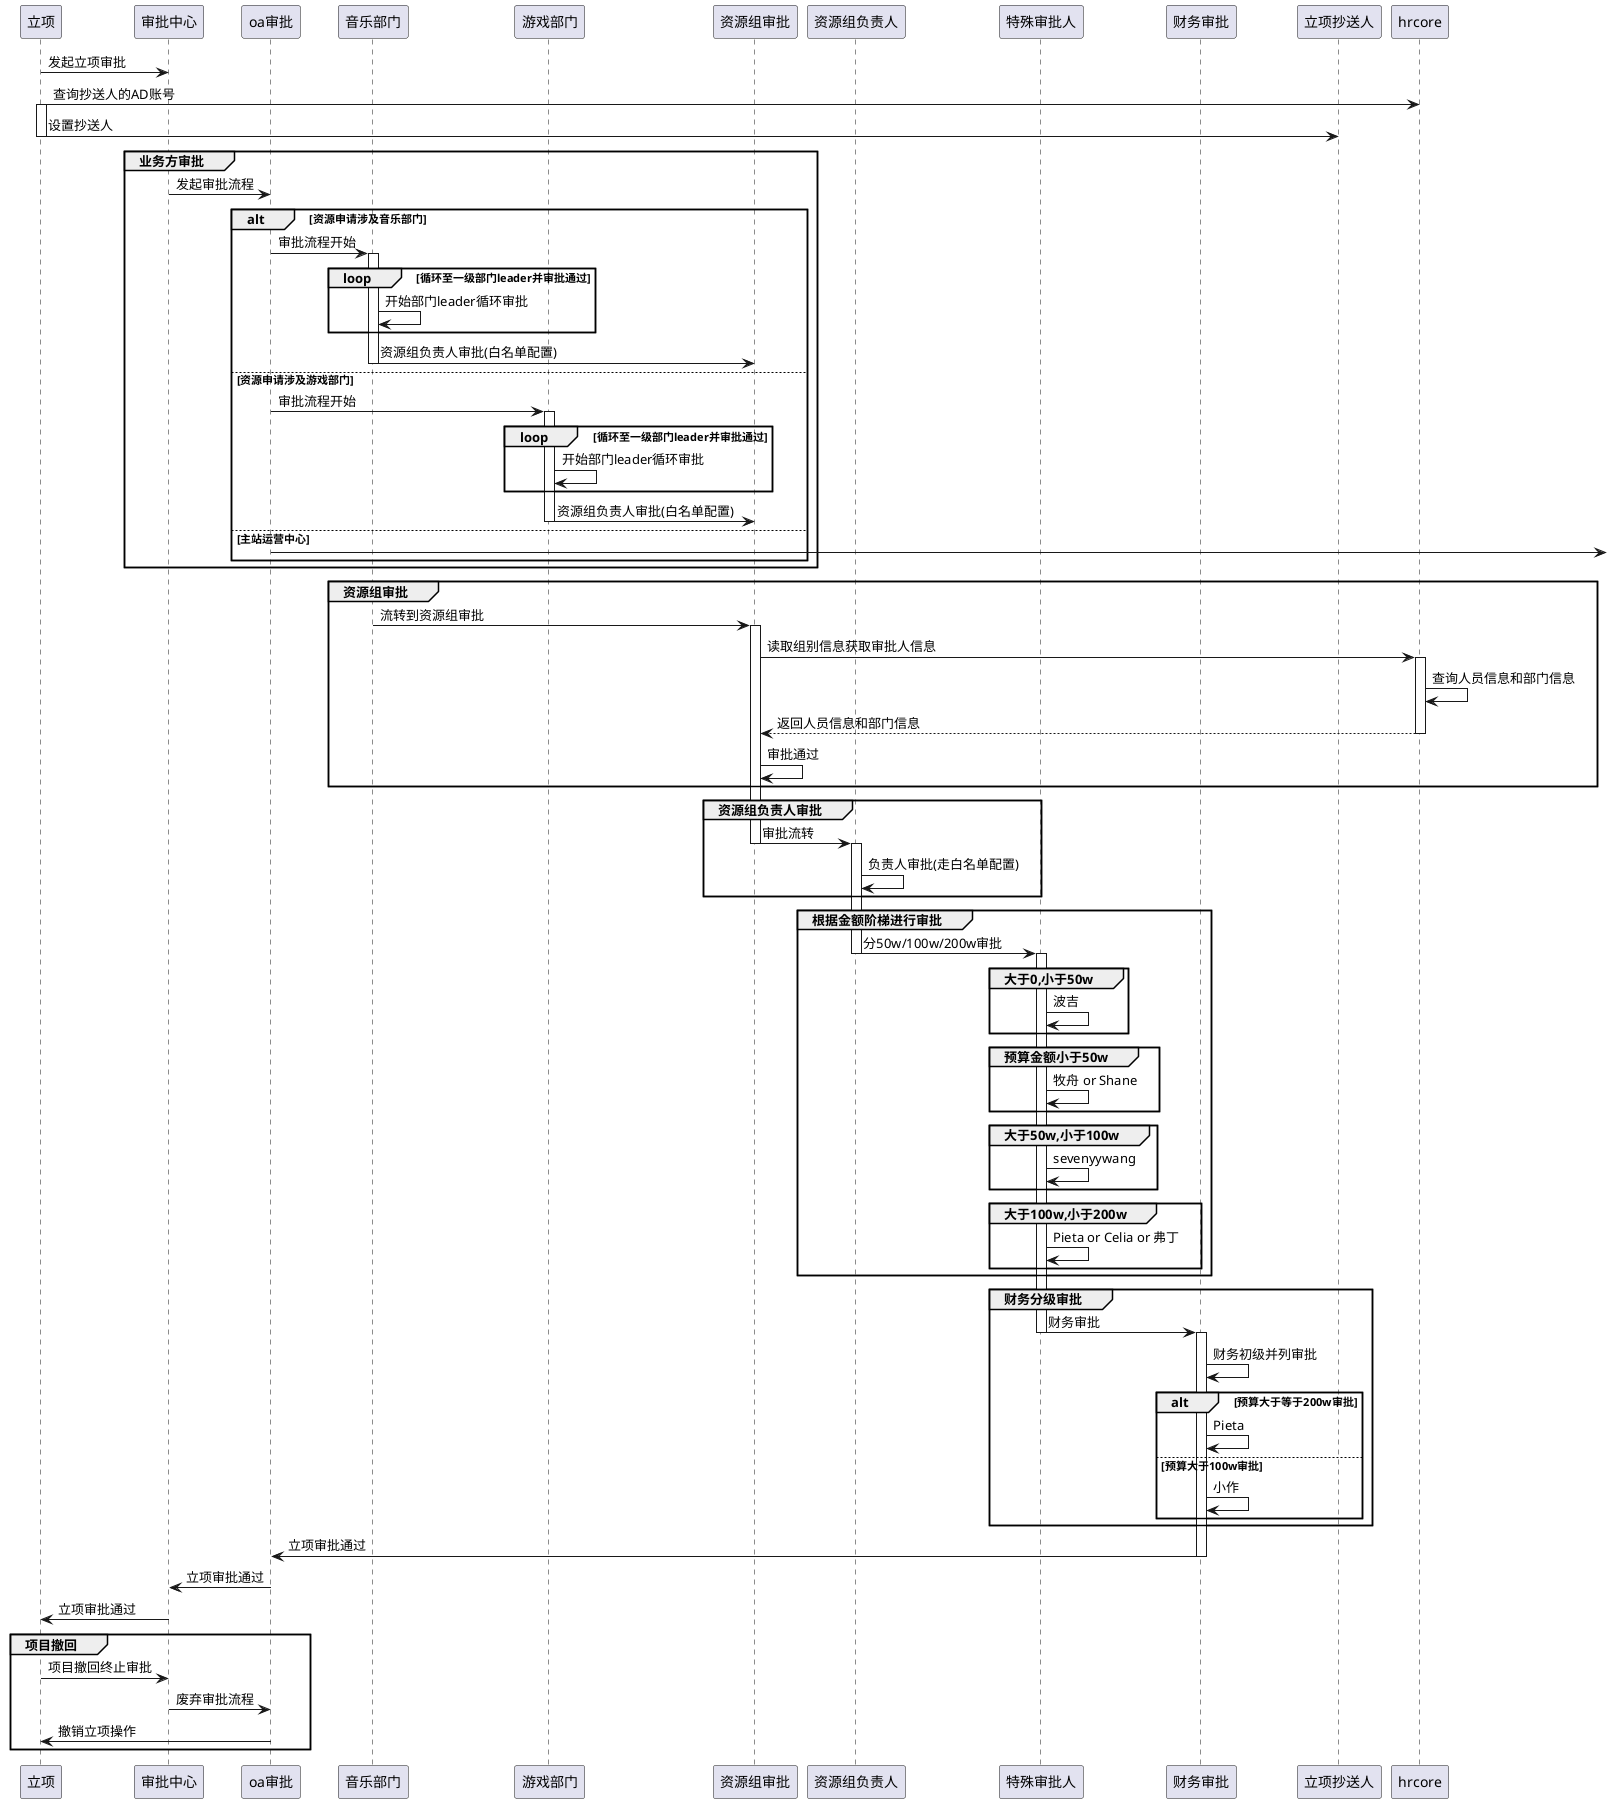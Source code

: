 @startuml
participant 立项
participant 审批中心
participant oa审批
participant 音乐部门
participant 游戏部门
participant 资源组审批
participant 资源组负责人
participant 特殊审批人
participant 财务审批
participant 立项抄送人
participant hrcore

立项 -> 审批中心 : 发起立项审批
立项 -> hrcore : 查询抄送人的AD账号
activate 立项
立项 -> 立项抄送人 : 设置抄送人
deactivate 立项

group 业务方审批

审批中心 -> oa审批 : 发起审批流程

    alt 资源申请涉及音乐部门

        oa审批 -> 音乐部门 : 审批流程开始
        activate 音乐部门
            loop 循环至一级部门leader并审批通过
                音乐部门 -> 音乐部门 : 开始部门leader循环审批
            end
        activate 音乐部门
        音乐部门 -> 资源组审批 : 资源组负责人审批(白名单配置)
        deactivate 音乐部门
    else 资源申请涉及游戏部门

        oa审批 -> 游戏部门 : 审批流程开始
        activate 游戏部门
            loop 循环至一级部门leader并审批通过
                游戏部门 -> 游戏部门 : 开始部门leader循环审批
            end
        activate 游戏部门
        游戏部门 -> 资源组审批 : 资源组负责人审批(白名单配置)
        deactivate 游戏部门

    else 主站运营中心
        oa审批 ->
    end
end

group 资源组审批

    音乐部门 -> 资源组审批 : 流转到资源组审批
    activate 资源组审批
    资源组审批 -> hrcore : 读取组别信息获取审批人信息
    activate hrcore
    hrcore -> hrcore : 查询人员信息和部门信息
    return 返回人员信息和部门信息

    资源组审批 -> 资源组审批 : 审批通过

end

group 资源组负责人审批
    资源组审批 -> 资源组负责人 : 审批流转
    deactivate 资源组审批
    activate 资源组负责人
    资源组负责人 -> 资源组负责人 : 负责人审批(走白名单配置)

end

group 根据金额阶梯进行审批
    资源组负责人 -> 特殊审批人 : 分50w/100w/200w审批
    deactivate 资源组负责人
    activate 特殊审批人
    group 大于0,小于50w
        特殊审批人 -> 特殊审批人 : 波吉
    end
    group 预算金额小于50w
        特殊审批人 -> 特殊审批人 : 牧舟 or Shane
    end
    group 大于50w,小于100w
        特殊审批人 -> 特殊审批人 : sevenyywang
    end
    group 大于100w,小于200w
        特殊审批人 -> 特殊审批人 : Pieta or Celia or 弗丁
    end

end

group 财务分级审批
    特殊审批人 -> 财务审批 : 财务审批
    deactivate 特殊审批人
    activate 财务审批
    财务审批 -> 财务审批 : 财务初级并列审批
    alt 预算大于等于200w审批
        财务审批 -> 财务审批 : Pieta
    else 预算大于100w审批
        财务审批 -> 财务审批 : 小作
    end
end

财务审批 -> oa审批 : 立项审批通过
deactivate 财务审批
oa审批 -> 审批中心 : 立项审批通过
审批中心 -> 立项 : 立项审批通过

group 项目撤回
    立项 -> 审批中心 : 项目撤回终止审批
    审批中心 -> oa审批 : 废弃审批流程
    oa审批 -> 立项 : 撤销立项操作
end

@enduml
